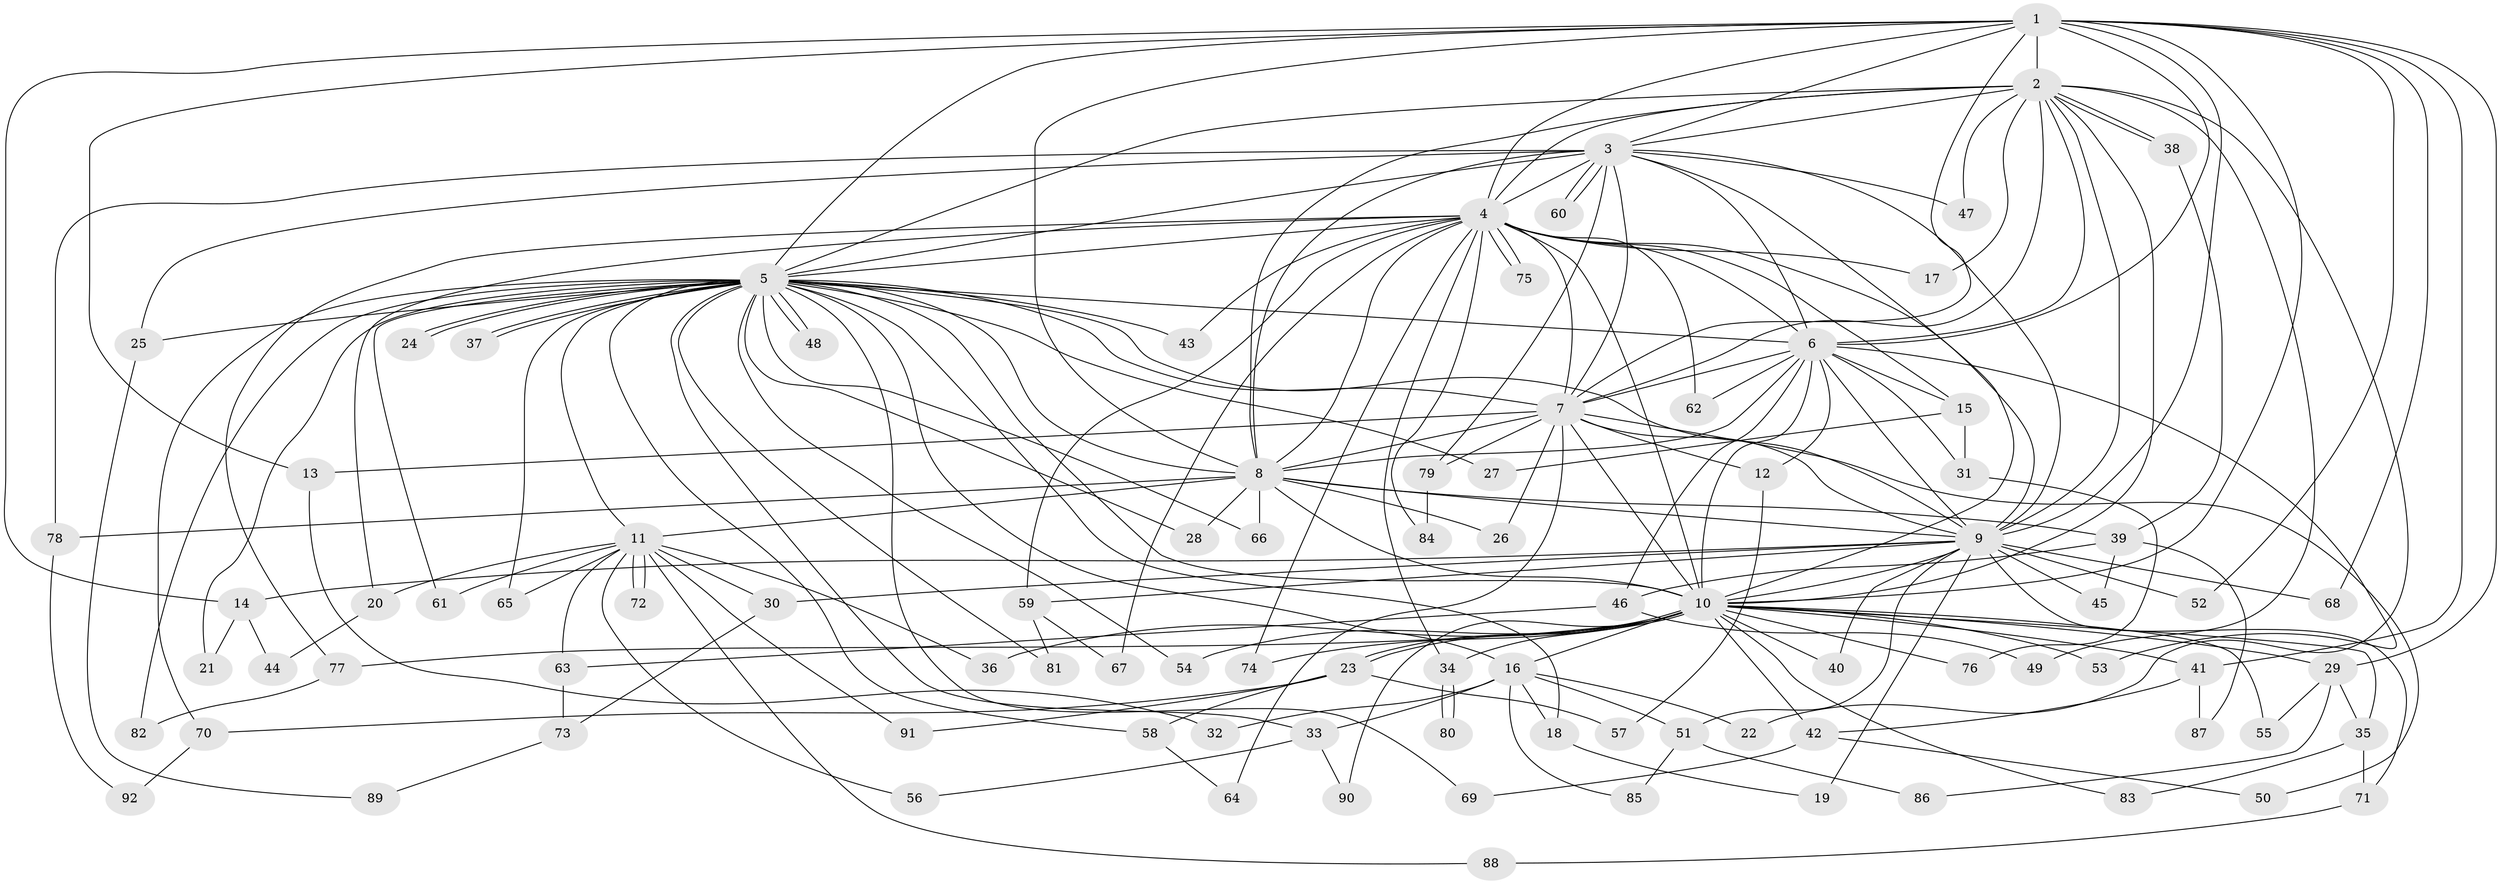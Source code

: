 // Generated by graph-tools (version 1.1) at 2025/01/03/09/25 03:01:27]
// undirected, 92 vertices, 209 edges
graph export_dot {
graph [start="1"]
  node [color=gray90,style=filled];
  1;
  2;
  3;
  4;
  5;
  6;
  7;
  8;
  9;
  10;
  11;
  12;
  13;
  14;
  15;
  16;
  17;
  18;
  19;
  20;
  21;
  22;
  23;
  24;
  25;
  26;
  27;
  28;
  29;
  30;
  31;
  32;
  33;
  34;
  35;
  36;
  37;
  38;
  39;
  40;
  41;
  42;
  43;
  44;
  45;
  46;
  47;
  48;
  49;
  50;
  51;
  52;
  53;
  54;
  55;
  56;
  57;
  58;
  59;
  60;
  61;
  62;
  63;
  64;
  65;
  66;
  67;
  68;
  69;
  70;
  71;
  72;
  73;
  74;
  75;
  76;
  77;
  78;
  79;
  80;
  81;
  82;
  83;
  84;
  85;
  86;
  87;
  88;
  89;
  90;
  91;
  92;
  1 -- 2;
  1 -- 3;
  1 -- 4;
  1 -- 5;
  1 -- 6;
  1 -- 7;
  1 -- 8;
  1 -- 9;
  1 -- 10;
  1 -- 13;
  1 -- 14;
  1 -- 29;
  1 -- 41;
  1 -- 52;
  1 -- 68;
  2 -- 3;
  2 -- 4;
  2 -- 5;
  2 -- 6;
  2 -- 7;
  2 -- 8;
  2 -- 9;
  2 -- 10;
  2 -- 17;
  2 -- 22;
  2 -- 38;
  2 -- 38;
  2 -- 47;
  2 -- 49;
  3 -- 4;
  3 -- 5;
  3 -- 6;
  3 -- 7;
  3 -- 8;
  3 -- 9;
  3 -- 10;
  3 -- 25;
  3 -- 47;
  3 -- 60;
  3 -- 60;
  3 -- 78;
  3 -- 79;
  4 -- 5;
  4 -- 6;
  4 -- 7;
  4 -- 8;
  4 -- 9;
  4 -- 10;
  4 -- 15;
  4 -- 17;
  4 -- 20;
  4 -- 34;
  4 -- 43;
  4 -- 59;
  4 -- 62;
  4 -- 67;
  4 -- 74;
  4 -- 75;
  4 -- 75;
  4 -- 77;
  4 -- 84;
  5 -- 6;
  5 -- 7;
  5 -- 8;
  5 -- 9;
  5 -- 10;
  5 -- 11;
  5 -- 16;
  5 -- 18;
  5 -- 21;
  5 -- 24;
  5 -- 24;
  5 -- 25;
  5 -- 27;
  5 -- 28;
  5 -- 33;
  5 -- 37;
  5 -- 37;
  5 -- 43;
  5 -- 48;
  5 -- 48;
  5 -- 54;
  5 -- 58;
  5 -- 61;
  5 -- 65;
  5 -- 66;
  5 -- 69;
  5 -- 70;
  5 -- 81;
  5 -- 82;
  6 -- 7;
  6 -- 8;
  6 -- 9;
  6 -- 10;
  6 -- 12;
  6 -- 15;
  6 -- 31;
  6 -- 46;
  6 -- 53;
  6 -- 62;
  7 -- 8;
  7 -- 9;
  7 -- 10;
  7 -- 12;
  7 -- 13;
  7 -- 26;
  7 -- 50;
  7 -- 64;
  7 -- 79;
  8 -- 9;
  8 -- 10;
  8 -- 11;
  8 -- 26;
  8 -- 28;
  8 -- 39;
  8 -- 66;
  8 -- 78;
  9 -- 10;
  9 -- 14;
  9 -- 19;
  9 -- 30;
  9 -- 40;
  9 -- 45;
  9 -- 51;
  9 -- 52;
  9 -- 59;
  9 -- 68;
  9 -- 71;
  10 -- 16;
  10 -- 23;
  10 -- 23;
  10 -- 29;
  10 -- 34;
  10 -- 35;
  10 -- 36;
  10 -- 40;
  10 -- 41;
  10 -- 42;
  10 -- 53;
  10 -- 54;
  10 -- 55;
  10 -- 74;
  10 -- 76;
  10 -- 77;
  10 -- 83;
  10 -- 90;
  11 -- 20;
  11 -- 30;
  11 -- 36;
  11 -- 56;
  11 -- 61;
  11 -- 63;
  11 -- 65;
  11 -- 72;
  11 -- 72;
  11 -- 88;
  11 -- 91;
  12 -- 57;
  13 -- 32;
  14 -- 21;
  14 -- 44;
  15 -- 27;
  15 -- 31;
  16 -- 18;
  16 -- 22;
  16 -- 32;
  16 -- 33;
  16 -- 51;
  16 -- 85;
  18 -- 19;
  20 -- 44;
  23 -- 57;
  23 -- 58;
  23 -- 70;
  23 -- 91;
  25 -- 89;
  29 -- 35;
  29 -- 55;
  29 -- 86;
  30 -- 73;
  31 -- 76;
  33 -- 56;
  33 -- 90;
  34 -- 80;
  34 -- 80;
  35 -- 71;
  35 -- 83;
  38 -- 39;
  39 -- 45;
  39 -- 46;
  39 -- 87;
  41 -- 42;
  41 -- 87;
  42 -- 50;
  42 -- 69;
  46 -- 49;
  46 -- 63;
  51 -- 85;
  51 -- 86;
  58 -- 64;
  59 -- 67;
  59 -- 81;
  63 -- 73;
  70 -- 92;
  71 -- 88;
  73 -- 89;
  77 -- 82;
  78 -- 92;
  79 -- 84;
}
